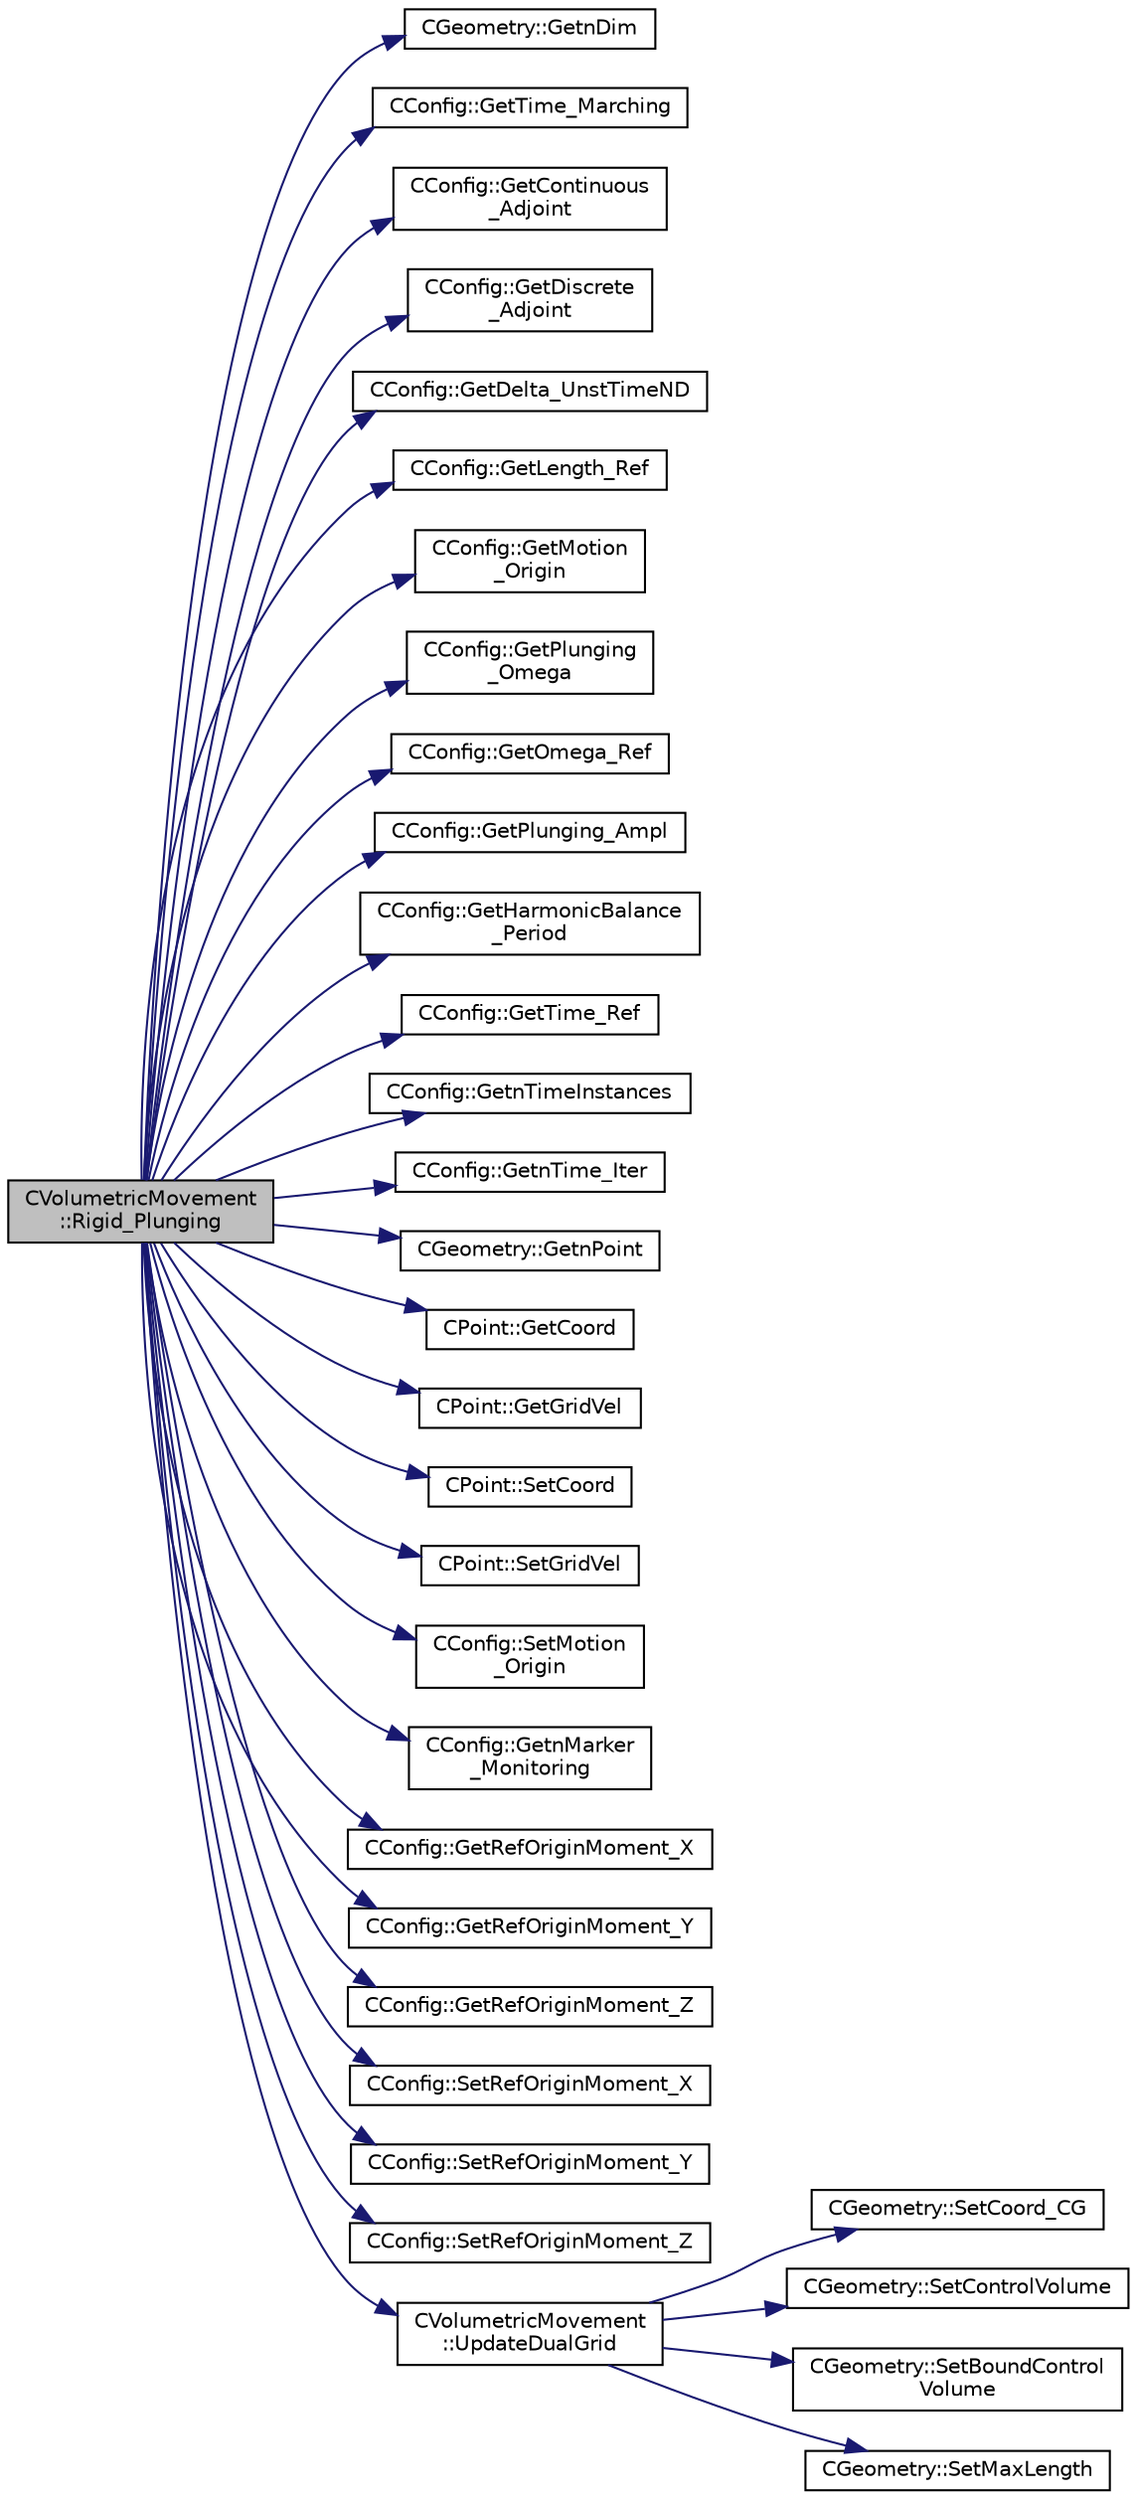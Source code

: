 digraph "CVolumetricMovement::Rigid_Plunging"
{
  edge [fontname="Helvetica",fontsize="10",labelfontname="Helvetica",labelfontsize="10"];
  node [fontname="Helvetica",fontsize="10",shape=record];
  rankdir="LR";
  Node419 [label="CVolumetricMovement\l::Rigid_Plunging",height=0.2,width=0.4,color="black", fillcolor="grey75", style="filled", fontcolor="black"];
  Node419 -> Node420 [color="midnightblue",fontsize="10",style="solid",fontname="Helvetica"];
  Node420 [label="CGeometry::GetnDim",height=0.2,width=0.4,color="black", fillcolor="white", style="filled",URL="$class_c_geometry.html#a2af01006c0c4f74ba089582f1a3587fe",tooltip="Get number of coordinates. "];
  Node419 -> Node421 [color="midnightblue",fontsize="10",style="solid",fontname="Helvetica"];
  Node421 [label="CConfig::GetTime_Marching",height=0.2,width=0.4,color="black", fillcolor="white", style="filled",URL="$class_c_config.html#a864d499ce740184803607801c47abda7",tooltip="Provides information about the time integration, and change the write in the output files information..."];
  Node419 -> Node422 [color="midnightblue",fontsize="10",style="solid",fontname="Helvetica"];
  Node422 [label="CConfig::GetContinuous\l_Adjoint",height=0.2,width=0.4,color="black", fillcolor="white", style="filled",URL="$class_c_config.html#a2917fd8eeb6a8bf275a3fc351aac2a5e",tooltip="Determines if problem is adjoint. "];
  Node419 -> Node423 [color="midnightblue",fontsize="10",style="solid",fontname="Helvetica"];
  Node423 [label="CConfig::GetDiscrete\l_Adjoint",height=0.2,width=0.4,color="black", fillcolor="white", style="filled",URL="$class_c_config.html#abe9f117dab934d76e518a9e8e40b142a",tooltip="Get the indicator whether we are solving an discrete adjoint problem. "];
  Node419 -> Node424 [color="midnightblue",fontsize="10",style="solid",fontname="Helvetica"];
  Node424 [label="CConfig::GetDelta_UnstTimeND",height=0.2,width=0.4,color="black", fillcolor="white", style="filled",URL="$class_c_config.html#a417b45d0da107126e803258901f57920",tooltip="If we are prforming an unsteady simulation, there is only one value of the time step for the complete..."];
  Node419 -> Node425 [color="midnightblue",fontsize="10",style="solid",fontname="Helvetica"];
  Node425 [label="CConfig::GetLength_Ref",height=0.2,width=0.4,color="black", fillcolor="white", style="filled",URL="$class_c_config.html#ac423a5dfbbebbed75a74071dfd7d82d3",tooltip="Get the value of the reference length for non-dimensionalization. This value should always be 1 inter..."];
  Node419 -> Node426 [color="midnightblue",fontsize="10",style="solid",fontname="Helvetica"];
  Node426 [label="CConfig::GetMotion\l_Origin",height=0.2,width=0.4,color="black", fillcolor="white", style="filled",URL="$class_c_config.html#a7847fc19344441837f0e497d48aaca16",tooltip="Get the mesh motion origin. "];
  Node419 -> Node427 [color="midnightblue",fontsize="10",style="solid",fontname="Helvetica"];
  Node427 [label="CConfig::GetPlunging\l_Omega",height=0.2,width=0.4,color="black", fillcolor="white", style="filled",URL="$class_c_config.html#ab09fcf1fa903e265c9a36cfacee61598",tooltip="Get the plunging rate of the mesh. "];
  Node419 -> Node428 [color="midnightblue",fontsize="10",style="solid",fontname="Helvetica"];
  Node428 [label="CConfig::GetOmega_Ref",height=0.2,width=0.4,color="black", fillcolor="white", style="filled",URL="$class_c_config.html#a75bb1f8aa4d15be6690dd6cc5ab581a7",tooltip="Get the value of the reference angular velocity for non-dimensionalization. "];
  Node419 -> Node429 [color="midnightblue",fontsize="10",style="solid",fontname="Helvetica"];
  Node429 [label="CConfig::GetPlunging_Ampl",height=0.2,width=0.4,color="black", fillcolor="white", style="filled",URL="$class_c_config.html#adc3fd78e8031cf9dcb7242ca9c66fc68",tooltip="Get the plunging amplitude of the mesh. "];
  Node419 -> Node430 [color="midnightblue",fontsize="10",style="solid",fontname="Helvetica"];
  Node430 [label="CConfig::GetHarmonicBalance\l_Period",height=0.2,width=0.4,color="black", fillcolor="white", style="filled",URL="$class_c_config.html#a7d9f0904ed8e25c7d479bb22956ae6fc",tooltip="Retrieves the period of oscillations to be used with Harmonic Balance. "];
  Node419 -> Node431 [color="midnightblue",fontsize="10",style="solid",fontname="Helvetica"];
  Node431 [label="CConfig::GetTime_Ref",height=0.2,width=0.4,color="black", fillcolor="white", style="filled",URL="$class_c_config.html#a08a17689e8bcd7b952b530fcb5a44842",tooltip="Get the value of the reference time for non-dimensionalization. "];
  Node419 -> Node432 [color="midnightblue",fontsize="10",style="solid",fontname="Helvetica"];
  Node432 [label="CConfig::GetnTimeInstances",height=0.2,width=0.4,color="black", fillcolor="white", style="filled",URL="$class_c_config.html#a2e52fd45c8b5179c9cb3ce5fff935f11",tooltip="Retrieves the number of periodic time instances for Harmonic Balance. "];
  Node419 -> Node433 [color="midnightblue",fontsize="10",style="solid",fontname="Helvetica"];
  Node433 [label="CConfig::GetnTime_Iter",height=0.2,width=0.4,color="black", fillcolor="white", style="filled",URL="$class_c_config.html#ace224394bbd9137de2367a6bd1cc9dcd",tooltip="Get the number of time iterations. "];
  Node419 -> Node434 [color="midnightblue",fontsize="10",style="solid",fontname="Helvetica"];
  Node434 [label="CGeometry::GetnPoint",height=0.2,width=0.4,color="black", fillcolor="white", style="filled",URL="$class_c_geometry.html#aa68b666b38f4d2c7021736ae86940f44",tooltip="Get number of points. "];
  Node419 -> Node435 [color="midnightblue",fontsize="10",style="solid",fontname="Helvetica"];
  Node435 [label="CPoint::GetCoord",height=0.2,width=0.4,color="black", fillcolor="white", style="filled",URL="$class_c_point.html#a95fe081d22e96e190cb3edcbf0d6525f",tooltip="Get the coordinates dor the control volume. "];
  Node419 -> Node436 [color="midnightblue",fontsize="10",style="solid",fontname="Helvetica"];
  Node436 [label="CPoint::GetGridVel",height=0.2,width=0.4,color="black", fillcolor="white", style="filled",URL="$class_c_point.html#a62ec636f4a05ac578b582a053e8553f9",tooltip="Get the value of the grid velocity at the point. "];
  Node419 -> Node437 [color="midnightblue",fontsize="10",style="solid",fontname="Helvetica"];
  Node437 [label="CPoint::SetCoord",height=0.2,width=0.4,color="black", fillcolor="white", style="filled",URL="$class_c_point.html#a65e00c853fad29849662f3a66d56f7e0",tooltip="Set the coordinates for the control volume. "];
  Node419 -> Node438 [color="midnightblue",fontsize="10",style="solid",fontname="Helvetica"];
  Node438 [label="CPoint::SetGridVel",height=0.2,width=0.4,color="black", fillcolor="white", style="filled",URL="$class_c_point.html#a01131de373dba211a7093ecc44238e1e",tooltip="Set the value of the grid velocity at the point. "];
  Node419 -> Node439 [color="midnightblue",fontsize="10",style="solid",fontname="Helvetica"];
  Node439 [label="CConfig::SetMotion\l_Origin",height=0.2,width=0.4,color="black", fillcolor="white", style="filled",URL="$class_c_config.html#ad761924bd364e11d598cc54abf7f8cb6",tooltip="Set the mesh motion origin. "];
  Node419 -> Node440 [color="midnightblue",fontsize="10",style="solid",fontname="Helvetica"];
  Node440 [label="CConfig::GetnMarker\l_Monitoring",height=0.2,width=0.4,color="black", fillcolor="white", style="filled",URL="$class_c_config.html#a62a92b26c1300323f4a4a035ec19af1a",tooltip="Get the total number of monitoring markers. "];
  Node419 -> Node441 [color="midnightblue",fontsize="10",style="solid",fontname="Helvetica"];
  Node441 [label="CConfig::GetRefOriginMoment_X",height=0.2,width=0.4,color="black", fillcolor="white", style="filled",URL="$class_c_config.html#ad16ba9ced46f18677ba639a6d31b8fc4",tooltip="Get reference origin x-coordinate for moment computation. "];
  Node419 -> Node442 [color="midnightblue",fontsize="10",style="solid",fontname="Helvetica"];
  Node442 [label="CConfig::GetRefOriginMoment_Y",height=0.2,width=0.4,color="black", fillcolor="white", style="filled",URL="$class_c_config.html#a7f4c4d90f8a12ff8f1cdc01c5cef1352",tooltip="Get reference origin y-coordinate for moment computation. "];
  Node419 -> Node443 [color="midnightblue",fontsize="10",style="solid",fontname="Helvetica"];
  Node443 [label="CConfig::GetRefOriginMoment_Z",height=0.2,width=0.4,color="black", fillcolor="white", style="filled",URL="$class_c_config.html#af9450905a87ebfc471c560e25dc5fcf4",tooltip="Get reference origin z-coordinate for moment computation. "];
  Node419 -> Node444 [color="midnightblue",fontsize="10",style="solid",fontname="Helvetica"];
  Node444 [label="CConfig::SetRefOriginMoment_X",height=0.2,width=0.4,color="black", fillcolor="white", style="filled",URL="$class_c_config.html#a6ca8f557014e78ee9086efefa37513f1",tooltip="Set reference origin x-coordinate for moment computation. "];
  Node419 -> Node445 [color="midnightblue",fontsize="10",style="solid",fontname="Helvetica"];
  Node445 [label="CConfig::SetRefOriginMoment_Y",height=0.2,width=0.4,color="black", fillcolor="white", style="filled",URL="$class_c_config.html#a6adc72e34adb72c23b38cd1cf557ea19",tooltip="Set reference origin y-coordinate for moment computation. "];
  Node419 -> Node446 [color="midnightblue",fontsize="10",style="solid",fontname="Helvetica"];
  Node446 [label="CConfig::SetRefOriginMoment_Z",height=0.2,width=0.4,color="black", fillcolor="white", style="filled",URL="$class_c_config.html#a009fb5f6b1c3a184a5c03ae95996e6e7",tooltip="Set reference origin z-coordinate for moment computation. "];
  Node419 -> Node447 [color="midnightblue",fontsize="10",style="solid",fontname="Helvetica"];
  Node447 [label="CVolumetricMovement\l::UpdateDualGrid",height=0.2,width=0.4,color="black", fillcolor="white", style="filled",URL="$class_c_volumetric_movement.html#a434fc9989fc773704d174d048a4ca61e",tooltip="Update the dual grid after the grid movement (edges and control volumes). "];
  Node447 -> Node448 [color="midnightblue",fontsize="10",style="solid",fontname="Helvetica"];
  Node448 [label="CGeometry::SetCoord_CG",height=0.2,width=0.4,color="black", fillcolor="white", style="filled",URL="$class_c_geometry.html#a83962c234a9cafc63a3d4a8f2ac48875",tooltip="Sets CG coordinates. "];
  Node447 -> Node449 [color="midnightblue",fontsize="10",style="solid",fontname="Helvetica"];
  Node449 [label="CGeometry::SetControlVolume",height=0.2,width=0.4,color="black", fillcolor="white", style="filled",URL="$class_c_geometry.html#a2801527cce396e9b4f8d91a57fe82712",tooltip="Sets control volume. "];
  Node447 -> Node450 [color="midnightblue",fontsize="10",style="solid",fontname="Helvetica"];
  Node450 [label="CGeometry::SetBoundControl\lVolume",height=0.2,width=0.4,color="black", fillcolor="white", style="filled",URL="$class_c_geometry.html#adf22bc637db1c4d9dd150c6185ab1566",tooltip="A virtual member. "];
  Node447 -> Node451 [color="midnightblue",fontsize="10",style="solid",fontname="Helvetica"];
  Node451 [label="CGeometry::SetMaxLength",height=0.2,width=0.4,color="black", fillcolor="white", style="filled",URL="$class_c_geometry.html#a6eee72ed5a355f210937e6ea2b10b961",tooltip="Set max length. "];
}
